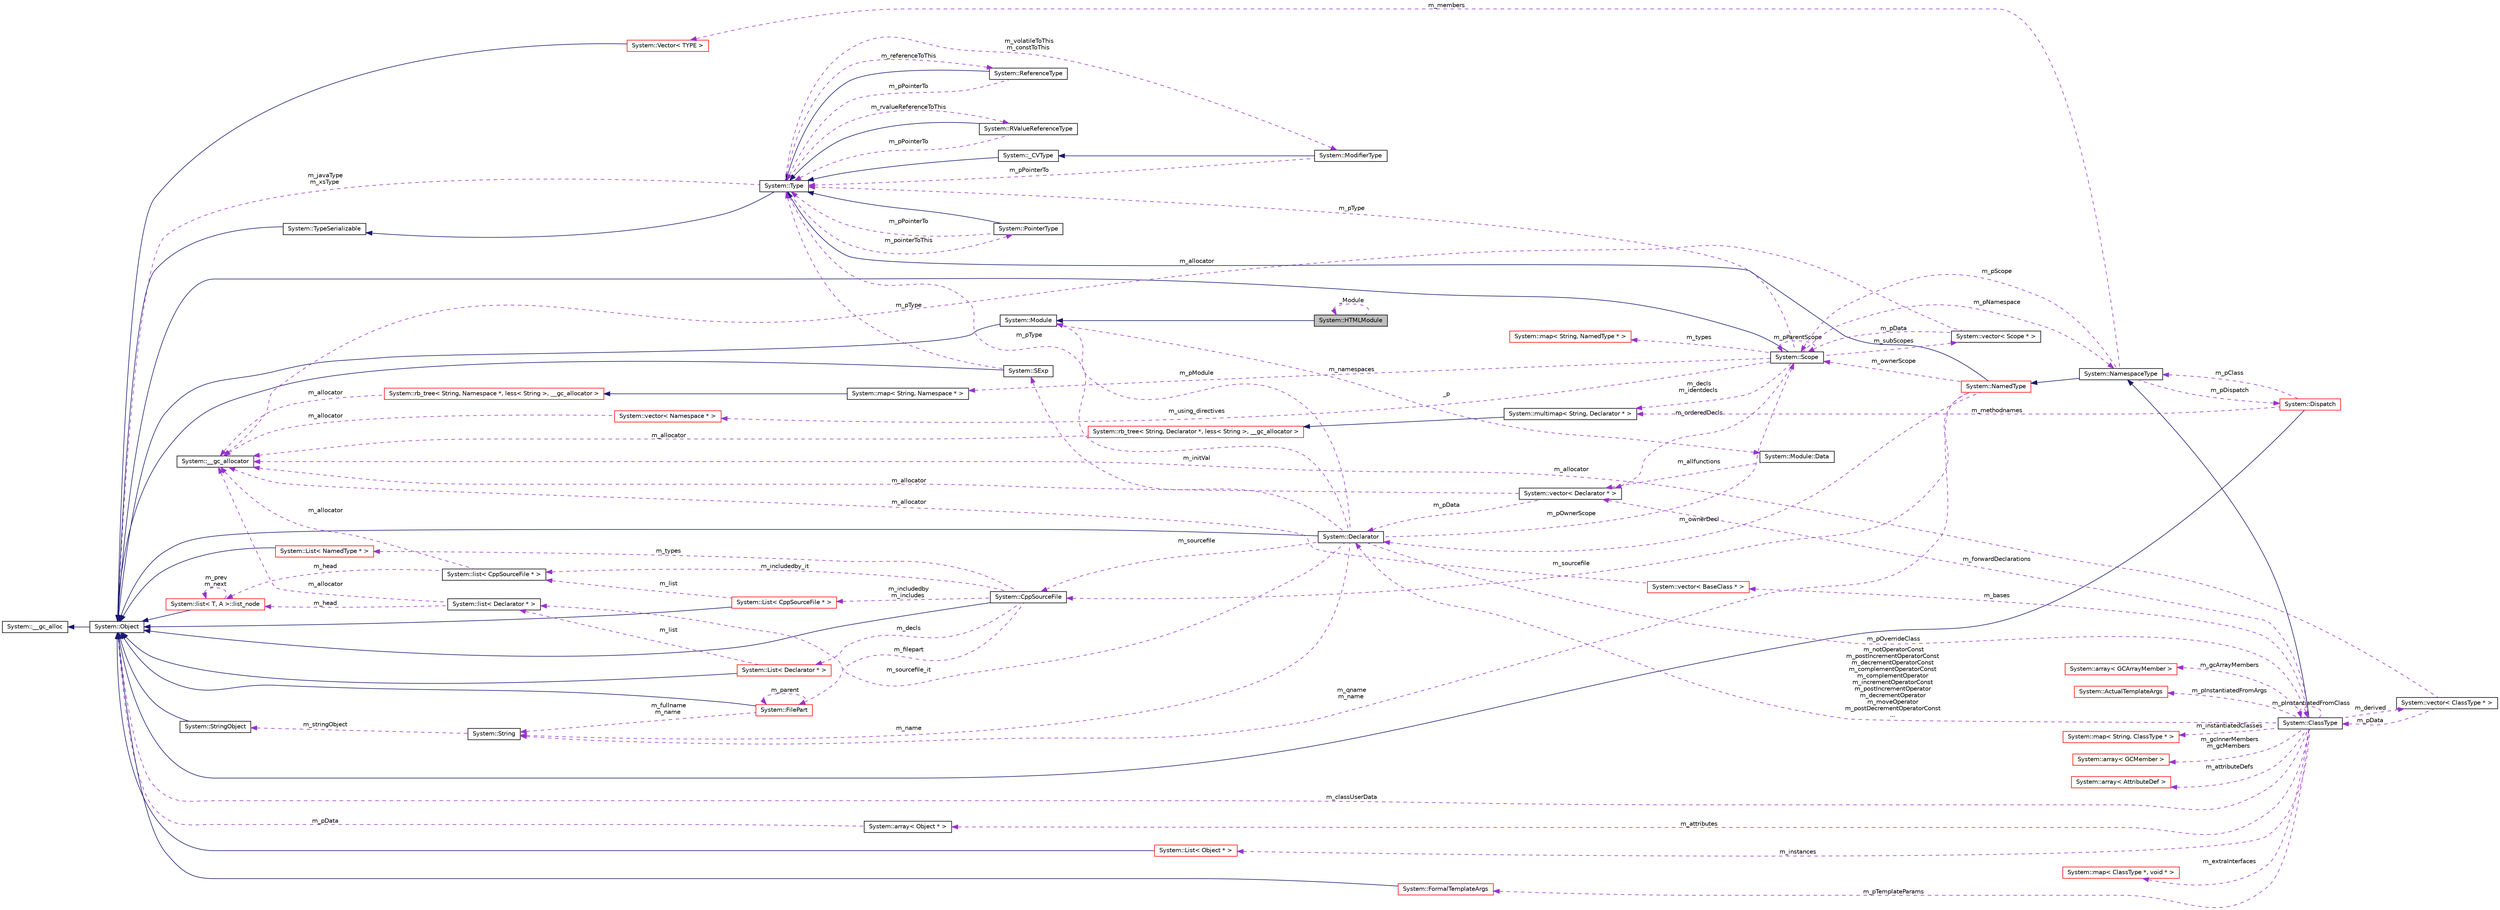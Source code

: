 digraph G
{
  edge [fontname="Helvetica",fontsize="10",labelfontname="Helvetica",labelfontsize="10"];
  node [fontname="Helvetica",fontsize="10",shape=record];
  rankdir="LR";
  Node1 [label="System::HTMLModule",height=0.2,width=0.4,color="black", fillcolor="grey75", style="filled" fontcolor="black"];
  Node2 -> Node1 [dir="back",color="midnightblue",fontsize="10",style="solid",fontname="Helvetica"];
  Node2 [label="System::Module",height=0.2,width=0.4,color="black", fillcolor="white", style="filled",URL="$class_system_1_1_module.html"];
  Node3 -> Node2 [dir="back",color="midnightblue",fontsize="10",style="solid",fontname="Helvetica"];
  Node3 [label="System::Object",height=0.2,width=0.4,color="black", fillcolor="white", style="filled",URL="$class_system_1_1_object.html"];
  Node4 -> Node3 [dir="back",color="midnightblue",fontsize="10",style="solid",fontname="Helvetica"];
  Node4 [label="System::__gc_alloc",height=0.2,width=0.4,color="black", fillcolor="white", style="filled",URL="$class_system_1_1____gc__alloc.html"];
  Node5 -> Node2 [dir="back",color="darkorchid3",fontsize="10",style="dashed",label=" _p" ,fontname="Helvetica"];
  Node5 [label="System::Module::Data",height=0.2,width=0.4,color="black", fillcolor="white", style="filled",URL="$struct_system_1_1_module_1_1_data.html"];
  Node6 -> Node5 [dir="back",color="darkorchid3",fontsize="10",style="dashed",label=" m_allfunctions" ,fontname="Helvetica"];
  Node6 [label="System::vector\< Declarator * \>",height=0.2,width=0.4,color="black", fillcolor="white", style="filled",URL="$class_system_1_1vector.html"];
  Node7 -> Node6 [dir="back",color="darkorchid3",fontsize="10",style="dashed",label=" m_allocator" ,fontname="Helvetica"];
  Node7 [label="System::__gc_allocator",height=0.2,width=0.4,color="black", fillcolor="white", style="filled",URL="$class_system_1_1____gc__allocator.html"];
  Node8 -> Node6 [dir="back",color="darkorchid3",fontsize="10",style="dashed",label=" m_pData" ,fontname="Helvetica"];
  Node8 [label="System::Declarator",height=0.2,width=0.4,color="black", fillcolor="white", style="filled",URL="$class_system_1_1_declarator.html"];
  Node3 -> Node8 [dir="back",color="midnightblue",fontsize="10",style="solid",fontname="Helvetica"];
  Node9 -> Node8 [dir="back",color="darkorchid3",fontsize="10",style="dashed",label=" m_pType" ,fontname="Helvetica"];
  Node9 [label="System::Type",height=0.2,width=0.4,color="black", fillcolor="white", style="filled",URL="$class_system_1_1_type.html"];
  Node10 -> Node9 [dir="back",color="midnightblue",fontsize="10",style="solid",fontname="Helvetica"];
  Node10 [label="System::TypeSerializable",height=0.2,width=0.4,color="black", fillcolor="white", style="filled",URL="$class_system_1_1_type_serializable.html"];
  Node3 -> Node10 [dir="back",color="midnightblue",fontsize="10",style="solid",fontname="Helvetica"];
  Node11 -> Node9 [dir="back",color="darkorchid3",fontsize="10",style="dashed",label=" m_pointerToThis" ,fontname="Helvetica"];
  Node11 [label="System::PointerType",height=0.2,width=0.4,color="black", fillcolor="white", style="filled",URL="$class_system_1_1_pointer_type.html"];
  Node9 -> Node11 [dir="back",color="midnightblue",fontsize="10",style="solid",fontname="Helvetica"];
  Node9 -> Node11 [dir="back",color="darkorchid3",fontsize="10",style="dashed",label=" m_pPointerTo" ,fontname="Helvetica"];
  Node12 -> Node9 [dir="back",color="darkorchid3",fontsize="10",style="dashed",label=" m_referenceToThis" ,fontname="Helvetica"];
  Node12 [label="System::ReferenceType",height=0.2,width=0.4,color="black", fillcolor="white", style="filled",URL="$class_system_1_1_reference_type.html"];
  Node9 -> Node12 [dir="back",color="midnightblue",fontsize="10",style="solid",fontname="Helvetica"];
  Node9 -> Node12 [dir="back",color="darkorchid3",fontsize="10",style="dashed",label=" m_pPointerTo" ,fontname="Helvetica"];
  Node13 -> Node9 [dir="back",color="darkorchid3",fontsize="10",style="dashed",label=" m_rvalueReferenceToThis" ,fontname="Helvetica"];
  Node13 [label="System::RValueReferenceType",height=0.2,width=0.4,color="black", fillcolor="white", style="filled",URL="$class_system_1_1_r_value_reference_type.html"];
  Node9 -> Node13 [dir="back",color="midnightblue",fontsize="10",style="solid",fontname="Helvetica"];
  Node9 -> Node13 [dir="back",color="darkorchid3",fontsize="10",style="dashed",label=" m_pPointerTo" ,fontname="Helvetica"];
  Node14 -> Node9 [dir="back",color="darkorchid3",fontsize="10",style="dashed",label=" m_volatileToThis\nm_constToThis" ,fontname="Helvetica"];
  Node14 [label="System::ModifierType",height=0.2,width=0.4,color="black", fillcolor="white", style="filled",URL="$class_system_1_1_modifier_type.html"];
  Node15 -> Node14 [dir="back",color="midnightblue",fontsize="10",style="solid",fontname="Helvetica"];
  Node15 [label="System::_CVType",height=0.2,width=0.4,color="black", fillcolor="white", style="filled",URL="$class_system_1_1___c_v_type.html"];
  Node9 -> Node15 [dir="back",color="midnightblue",fontsize="10",style="solid",fontname="Helvetica"];
  Node9 -> Node14 [dir="back",color="darkorchid3",fontsize="10",style="dashed",label=" m_pPointerTo" ,fontname="Helvetica"];
  Node3 -> Node9 [dir="back",color="darkorchid3",fontsize="10",style="dashed",label=" m_javaType\nm_xsType" ,fontname="Helvetica"];
  Node16 -> Node8 [dir="back",color="darkorchid3",fontsize="10",style="dashed",label=" m_pOwnerScope" ,fontname="Helvetica"];
  Node16 [label="System::Scope",height=0.2,width=0.4,color="black", fillcolor="white", style="filled",URL="$class_system_1_1_scope.html"];
  Node3 -> Node16 [dir="back",color="midnightblue",fontsize="10",style="solid",fontname="Helvetica"];
  Node9 -> Node16 [dir="back",color="darkorchid3",fontsize="10",style="dashed",label=" m_pType" ,fontname="Helvetica"];
  Node17 -> Node16 [dir="back",color="darkorchid3",fontsize="10",style="dashed",label=" m_subScopes" ,fontname="Helvetica"];
  Node17 [label="System::vector\< Scope * \>",height=0.2,width=0.4,color="black", fillcolor="white", style="filled",URL="$class_system_1_1vector.html"];
  Node16 -> Node17 [dir="back",color="darkorchid3",fontsize="10",style="dashed",label=" m_pData" ,fontname="Helvetica"];
  Node7 -> Node17 [dir="back",color="darkorchid3",fontsize="10",style="dashed",label=" m_allocator" ,fontname="Helvetica"];
  Node16 -> Node16 [dir="back",color="darkorchid3",fontsize="10",style="dashed",label=" m_pParentScope" ,fontname="Helvetica"];
  Node18 -> Node16 [dir="back",color="darkorchid3",fontsize="10",style="dashed",label=" m_decls\nm_identdecls" ,fontname="Helvetica"];
  Node18 [label="System::multimap\< String, Declarator * \>",height=0.2,width=0.4,color="black", fillcolor="white", style="filled",URL="$class_system_1_1multimap.html"];
  Node19 -> Node18 [dir="back",color="midnightblue",fontsize="10",style="solid",fontname="Helvetica"];
  Node19 [label="System::rb_tree\< String, Declarator *, less\< String \>, __gc_allocator \>",height=0.2,width=0.4,color="red", fillcolor="white", style="filled",URL="$class_system_1_1rb__tree.html"];
  Node7 -> Node19 [dir="back",color="darkorchid3",fontsize="10",style="dashed",label=" m_allocator" ,fontname="Helvetica"];
  Node20 -> Node16 [dir="back",color="darkorchid3",fontsize="10",style="dashed",label=" m_pNamespace" ,fontname="Helvetica"];
  Node20 [label="System::NamespaceType",height=0.2,width=0.4,color="black", fillcolor="white", style="filled",URL="$class_system_1_1_namespace_type.html"];
  Node21 -> Node20 [dir="back",color="midnightblue",fontsize="10",style="solid",fontname="Helvetica"];
  Node21 [label="System::NamedType",height=0.2,width=0.4,color="red", fillcolor="white", style="filled",URL="$class_system_1_1_named_type.html"];
  Node9 -> Node21 [dir="back",color="midnightblue",fontsize="10",style="solid",fontname="Helvetica"];
  Node16 -> Node21 [dir="back",color="darkorchid3",fontsize="10",style="dashed",label=" m_ownerScope" ,fontname="Helvetica"];
  Node8 -> Node21 [dir="back",color="darkorchid3",fontsize="10",style="dashed",label=" m_ownerDecl" ,fontname="Helvetica"];
  Node22 -> Node21 [dir="back",color="darkorchid3",fontsize="10",style="dashed",label=" m_sourcefile" ,fontname="Helvetica"];
  Node22 [label="System::CppSourceFile",height=0.2,width=0.4,color="black", fillcolor="white", style="filled",URL="$class_system_1_1_cpp_source_file.html"];
  Node3 -> Node22 [dir="back",color="midnightblue",fontsize="10",style="solid",fontname="Helvetica"];
  Node23 -> Node22 [dir="back",color="darkorchid3",fontsize="10",style="dashed",label=" m_filepart" ,fontname="Helvetica"];
  Node23 [label="System::FilePart",height=0.2,width=0.4,color="red", fillcolor="white", style="filled",URL="$class_system_1_1_file_part.html"];
  Node3 -> Node23 [dir="back",color="midnightblue",fontsize="10",style="solid",fontname="Helvetica"];
  Node23 -> Node23 [dir="back",color="darkorchid3",fontsize="10",style="dashed",label=" m_parent" ,fontname="Helvetica"];
  Node24 -> Node23 [dir="back",color="darkorchid3",fontsize="10",style="dashed",label=" m_fullname\nm_name" ,fontname="Helvetica"];
  Node24 [label="System::String",height=0.2,width=0.4,color="black", fillcolor="white", style="filled",URL="$class_system_1_1_string.html"];
  Node25 -> Node24 [dir="back",color="darkorchid3",fontsize="10",style="dashed",label=" m_stringObject" ,fontname="Helvetica"];
  Node25 [label="System::StringObject",height=0.2,width=0.4,color="black", fillcolor="white", style="filled",URL="$class_system_1_1_string_object.html"];
  Node3 -> Node25 [dir="back",color="midnightblue",fontsize="10",style="solid",fontname="Helvetica"];
  Node26 -> Node22 [dir="back",color="darkorchid3",fontsize="10",style="dashed",label=" m_types" ,fontname="Helvetica"];
  Node26 [label="System::List\< NamedType * \>",height=0.2,width=0.4,color="red", fillcolor="white", style="filled",URL="$class_system_1_1_list.html"];
  Node3 -> Node26 [dir="back",color="midnightblue",fontsize="10",style="solid",fontname="Helvetica"];
  Node27 -> Node22 [dir="back",color="darkorchid3",fontsize="10",style="dashed",label=" m_includedby\nm_includes" ,fontname="Helvetica"];
  Node27 [label="System::List\< CppSourceFile * \>",height=0.2,width=0.4,color="red", fillcolor="white", style="filled",URL="$class_system_1_1_list.html"];
  Node3 -> Node27 [dir="back",color="midnightblue",fontsize="10",style="solid",fontname="Helvetica"];
  Node28 -> Node27 [dir="back",color="darkorchid3",fontsize="10",style="dashed",label=" m_list" ,fontname="Helvetica"];
  Node28 [label="System::list\< CppSourceFile * \>",height=0.2,width=0.4,color="black", fillcolor="white", style="filled",URL="$class_system_1_1list.html"];
  Node7 -> Node28 [dir="back",color="darkorchid3",fontsize="10",style="dashed",label=" m_allocator" ,fontname="Helvetica"];
  Node29 -> Node28 [dir="back",color="darkorchid3",fontsize="10",style="dashed",label=" m_head" ,fontname="Helvetica"];
  Node29 [label="System::list\< T, A \>::list_node",height=0.2,width=0.4,color="red", fillcolor="white", style="filled",URL="$class_system_1_1list_1_1list__node.html"];
  Node3 -> Node29 [dir="back",color="midnightblue",fontsize="10",style="solid",fontname="Helvetica"];
  Node29 -> Node29 [dir="back",color="darkorchid3",fontsize="10",style="dashed",label=" m_prev\nm_next" ,fontname="Helvetica"];
  Node28 -> Node22 [dir="back",color="darkorchid3",fontsize="10",style="dashed",label=" m_includedby_it" ,fontname="Helvetica"];
  Node30 -> Node22 [dir="back",color="darkorchid3",fontsize="10",style="dashed",label=" m_decls" ,fontname="Helvetica"];
  Node30 [label="System::List\< Declarator * \>",height=0.2,width=0.4,color="red", fillcolor="white", style="filled",URL="$class_system_1_1_list.html"];
  Node3 -> Node30 [dir="back",color="midnightblue",fontsize="10",style="solid",fontname="Helvetica"];
  Node31 -> Node30 [dir="back",color="darkorchid3",fontsize="10",style="dashed",label=" m_list" ,fontname="Helvetica"];
  Node31 [label="System::list\< Declarator * \>",height=0.2,width=0.4,color="black", fillcolor="white", style="filled",URL="$class_system_1_1list.html"];
  Node7 -> Node31 [dir="back",color="darkorchid3",fontsize="10",style="dashed",label=" m_allocator" ,fontname="Helvetica"];
  Node29 -> Node31 [dir="back",color="darkorchid3",fontsize="10",style="dashed",label=" m_head" ,fontname="Helvetica"];
  Node24 -> Node21 [dir="back",color="darkorchid3",fontsize="10",style="dashed",label=" m_qname\nm_name" ,fontname="Helvetica"];
  Node16 -> Node20 [dir="back",color="darkorchid3",fontsize="10",style="dashed",label=" m_pScope" ,fontname="Helvetica"];
  Node32 -> Node20 [dir="back",color="darkorchid3",fontsize="10",style="dashed",label=" m_members" ,fontname="Helvetica"];
  Node32 [label="System::Vector\< TYPE \>",height=0.2,width=0.4,color="red", fillcolor="white", style="filled",URL="$class_system_1_1_vector.html"];
  Node3 -> Node32 [dir="back",color="midnightblue",fontsize="10",style="solid",fontname="Helvetica"];
  Node33 -> Node20 [dir="back",color="darkorchid3",fontsize="10",style="dashed",label=" m_pDispatch" ,fontname="Helvetica"];
  Node33 [label="System::Dispatch",height=0.2,width=0.4,color="red", fillcolor="white", style="filled",URL="$class_system_1_1_dispatch.html"];
  Node3 -> Node33 [dir="back",color="midnightblue",fontsize="10",style="solid",fontname="Helvetica"];
  Node18 -> Node33 [dir="back",color="darkorchid3",fontsize="10",style="dashed",label=" m_methodnames" ,fontname="Helvetica"];
  Node20 -> Node33 [dir="back",color="darkorchid3",fontsize="10",style="dashed",label=" m_pClass" ,fontname="Helvetica"];
  Node34 -> Node16 [dir="back",color="darkorchid3",fontsize="10",style="dashed",label=" m_namespaces" ,fontname="Helvetica"];
  Node34 [label="System::map\< String, Namespace * \>",height=0.2,width=0.4,color="black", fillcolor="white", style="filled",URL="$class_system_1_1map.html"];
  Node35 -> Node34 [dir="back",color="midnightblue",fontsize="10",style="solid",fontname="Helvetica"];
  Node35 [label="System::rb_tree\< String, Namespace *, less\< String \>, __gc_allocator \>",height=0.2,width=0.4,color="red", fillcolor="white", style="filled",URL="$class_system_1_1rb__tree.html"];
  Node7 -> Node35 [dir="back",color="darkorchid3",fontsize="10",style="dashed",label=" m_allocator" ,fontname="Helvetica"];
  Node36 -> Node16 [dir="back",color="darkorchid3",fontsize="10",style="dashed",label=" m_using_directives" ,fontname="Helvetica"];
  Node36 [label="System::vector\< Namespace * \>",height=0.2,width=0.4,color="red", fillcolor="white", style="filled",URL="$class_system_1_1vector.html"];
  Node7 -> Node36 [dir="back",color="darkorchid3",fontsize="10",style="dashed",label=" m_allocator" ,fontname="Helvetica"];
  Node6 -> Node16 [dir="back",color="darkorchid3",fontsize="10",style="dashed",label=" m_orderedDecls" ,fontname="Helvetica"];
  Node37 -> Node16 [dir="back",color="darkorchid3",fontsize="10",style="dashed",label=" m_types" ,fontname="Helvetica"];
  Node37 [label="System::map\< String, NamedType * \>",height=0.2,width=0.4,color="red", fillcolor="white", style="filled",URL="$class_system_1_1map.html"];
  Node38 -> Node8 [dir="back",color="darkorchid3",fontsize="10",style="dashed",label=" m_initVal" ,fontname="Helvetica"];
  Node38 [label="System::SExp",height=0.2,width=0.4,color="black", fillcolor="white", style="filled",URL="$class_system_1_1_s_exp.html"];
  Node3 -> Node38 [dir="back",color="midnightblue",fontsize="10",style="solid",fontname="Helvetica"];
  Node9 -> Node38 [dir="back",color="darkorchid3",fontsize="10",style="dashed",label=" m_pType" ,fontname="Helvetica"];
  Node22 -> Node8 [dir="back",color="darkorchid3",fontsize="10",style="dashed",label=" m_sourcefile" ,fontname="Helvetica"];
  Node39 -> Node8 [dir="back",color="darkorchid3",fontsize="10",style="dashed",label=" m_pOverrideClass" ,fontname="Helvetica"];
  Node39 [label="System::ClassType",height=0.2,width=0.4,color="black", fillcolor="white", style="filled",URL="$class_system_1_1_class_type.html"];
  Node20 -> Node39 [dir="back",color="midnightblue",fontsize="10",style="solid",fontname="Helvetica"];
  Node40 -> Node39 [dir="back",color="darkorchid3",fontsize="10",style="dashed",label=" m_attributes" ,fontname="Helvetica"];
  Node40 [label="System::array\< Object * \>",height=0.2,width=0.4,color="black", fillcolor="white", style="filled",URL="$class_system_1_1array.html"];
  Node3 -> Node40 [dir="back",color="darkorchid3",fontsize="10",style="dashed",label=" m_pData" ,fontname="Helvetica"];
  Node41 -> Node39 [dir="back",color="darkorchid3",fontsize="10",style="dashed",label=" m_instances" ,fontname="Helvetica"];
  Node41 [label="System::List\< Object * \>",height=0.2,width=0.4,color="red", fillcolor="white", style="filled",URL="$class_system_1_1_list.html"];
  Node3 -> Node41 [dir="back",color="midnightblue",fontsize="10",style="solid",fontname="Helvetica"];
  Node42 -> Node39 [dir="back",color="darkorchid3",fontsize="10",style="dashed",label=" m_bases" ,fontname="Helvetica"];
  Node42 [label="System::vector\< BaseClass * \>",height=0.2,width=0.4,color="red", fillcolor="white", style="filled",URL="$class_system_1_1vector.html"];
  Node7 -> Node42 [dir="back",color="darkorchid3",fontsize="10",style="dashed",label=" m_allocator" ,fontname="Helvetica"];
  Node43 -> Node39 [dir="back",color="darkorchid3",fontsize="10",style="dashed",label=" m_derived" ,fontname="Helvetica"];
  Node43 [label="System::vector\< ClassType * \>",height=0.2,width=0.4,color="black", fillcolor="white", style="filled",URL="$class_system_1_1vector.html"];
  Node7 -> Node43 [dir="back",color="darkorchid3",fontsize="10",style="dashed",label=" m_allocator" ,fontname="Helvetica"];
  Node39 -> Node43 [dir="back",color="darkorchid3",fontsize="10",style="dashed",label=" m_pData" ,fontname="Helvetica"];
  Node44 -> Node39 [dir="back",color="darkorchid3",fontsize="10",style="dashed",label=" m_extraInterfaces" ,fontname="Helvetica"];
  Node44 [label="System::map\< ClassType *, void * \>",height=0.2,width=0.4,color="red", fillcolor="white", style="filled",URL="$class_system_1_1map.html"];
  Node8 -> Node39 [dir="back",color="darkorchid3",fontsize="10",style="dashed",label=" m_notOperatorConst\nm_postIncrementOperatorConst\nm_decrementOperatorConst\nm_complementOperatorConst\nm_complementOperator\nm_incrementOperatorConst\nm_postIncrementOperator\nm_decrementOperator\nm_moveOperator\nm_postDecrementOperatorConst\n..." ,fontname="Helvetica"];
  Node45 -> Node39 [dir="back",color="darkorchid3",fontsize="10",style="dashed",label=" m_pTemplateParams" ,fontname="Helvetica"];
  Node45 [label="System::FormalTemplateArgs",height=0.2,width=0.4,color="red", fillcolor="white", style="filled",URL="$class_system_1_1_formal_template_args.html"];
  Node3 -> Node45 [dir="back",color="midnightblue",fontsize="10",style="solid",fontname="Helvetica"];
  Node46 -> Node39 [dir="back",color="darkorchid3",fontsize="10",style="dashed",label=" m_gcArrayMembers" ,fontname="Helvetica"];
  Node46 [label="System::array\< GCArrayMember \>",height=0.2,width=0.4,color="red", fillcolor="white", style="filled",URL="$class_system_1_1array.html"];
  Node39 -> Node39 [dir="back",color="darkorchid3",fontsize="10",style="dashed",label=" m_pInstantiatedFromClass" ,fontname="Helvetica"];
  Node47 -> Node39 [dir="back",color="darkorchid3",fontsize="10",style="dashed",label=" m_pInstantiatedFromArgs" ,fontname="Helvetica"];
  Node47 [label="System::ActualTemplateArgs",height=0.2,width=0.4,color="red", fillcolor="white", style="filled",URL="$class_system_1_1_actual_template_args.html"];
  Node48 -> Node39 [dir="back",color="darkorchid3",fontsize="10",style="dashed",label=" m_instantiatedClasses" ,fontname="Helvetica"];
  Node48 [label="System::map\< String, ClassType * \>",height=0.2,width=0.4,color="red", fillcolor="white", style="filled",URL="$class_system_1_1map.html"];
  Node49 -> Node39 [dir="back",color="darkorchid3",fontsize="10",style="dashed",label=" m_gcInnerMembers\nm_gcMembers" ,fontname="Helvetica"];
  Node49 [label="System::array\< GCMember \>",height=0.2,width=0.4,color="red", fillcolor="white", style="filled",URL="$class_system_1_1array.html"];
  Node50 -> Node39 [dir="back",color="darkorchid3",fontsize="10",style="dashed",label=" m_attributeDefs" ,fontname="Helvetica"];
  Node50 [label="System::array\< AttributeDef \>",height=0.2,width=0.4,color="red", fillcolor="white", style="filled",URL="$class_system_1_1array.html"];
  Node3 -> Node39 [dir="back",color="darkorchid3",fontsize="10",style="dashed",label=" m_classUserData" ,fontname="Helvetica"];
  Node6 -> Node39 [dir="back",color="darkorchid3",fontsize="10",style="dashed",label=" m_forwardDeclarations" ,fontname="Helvetica"];
  Node24 -> Node8 [dir="back",color="darkorchid3",fontsize="10",style="dashed",label=" m_name" ,fontname="Helvetica"];
  Node2 -> Node8 [dir="back",color="darkorchid3",fontsize="10",style="dashed",label=" m_pModule" ,fontname="Helvetica"];
  Node31 -> Node8 [dir="back",color="darkorchid3",fontsize="10",style="dashed",label=" m_sourcefile_it" ,fontname="Helvetica"];
  Node1 -> Node1 [dir="back",color="darkorchid3",fontsize="10",style="dashed",label=" _Module" ,fontname="Helvetica"];
}
